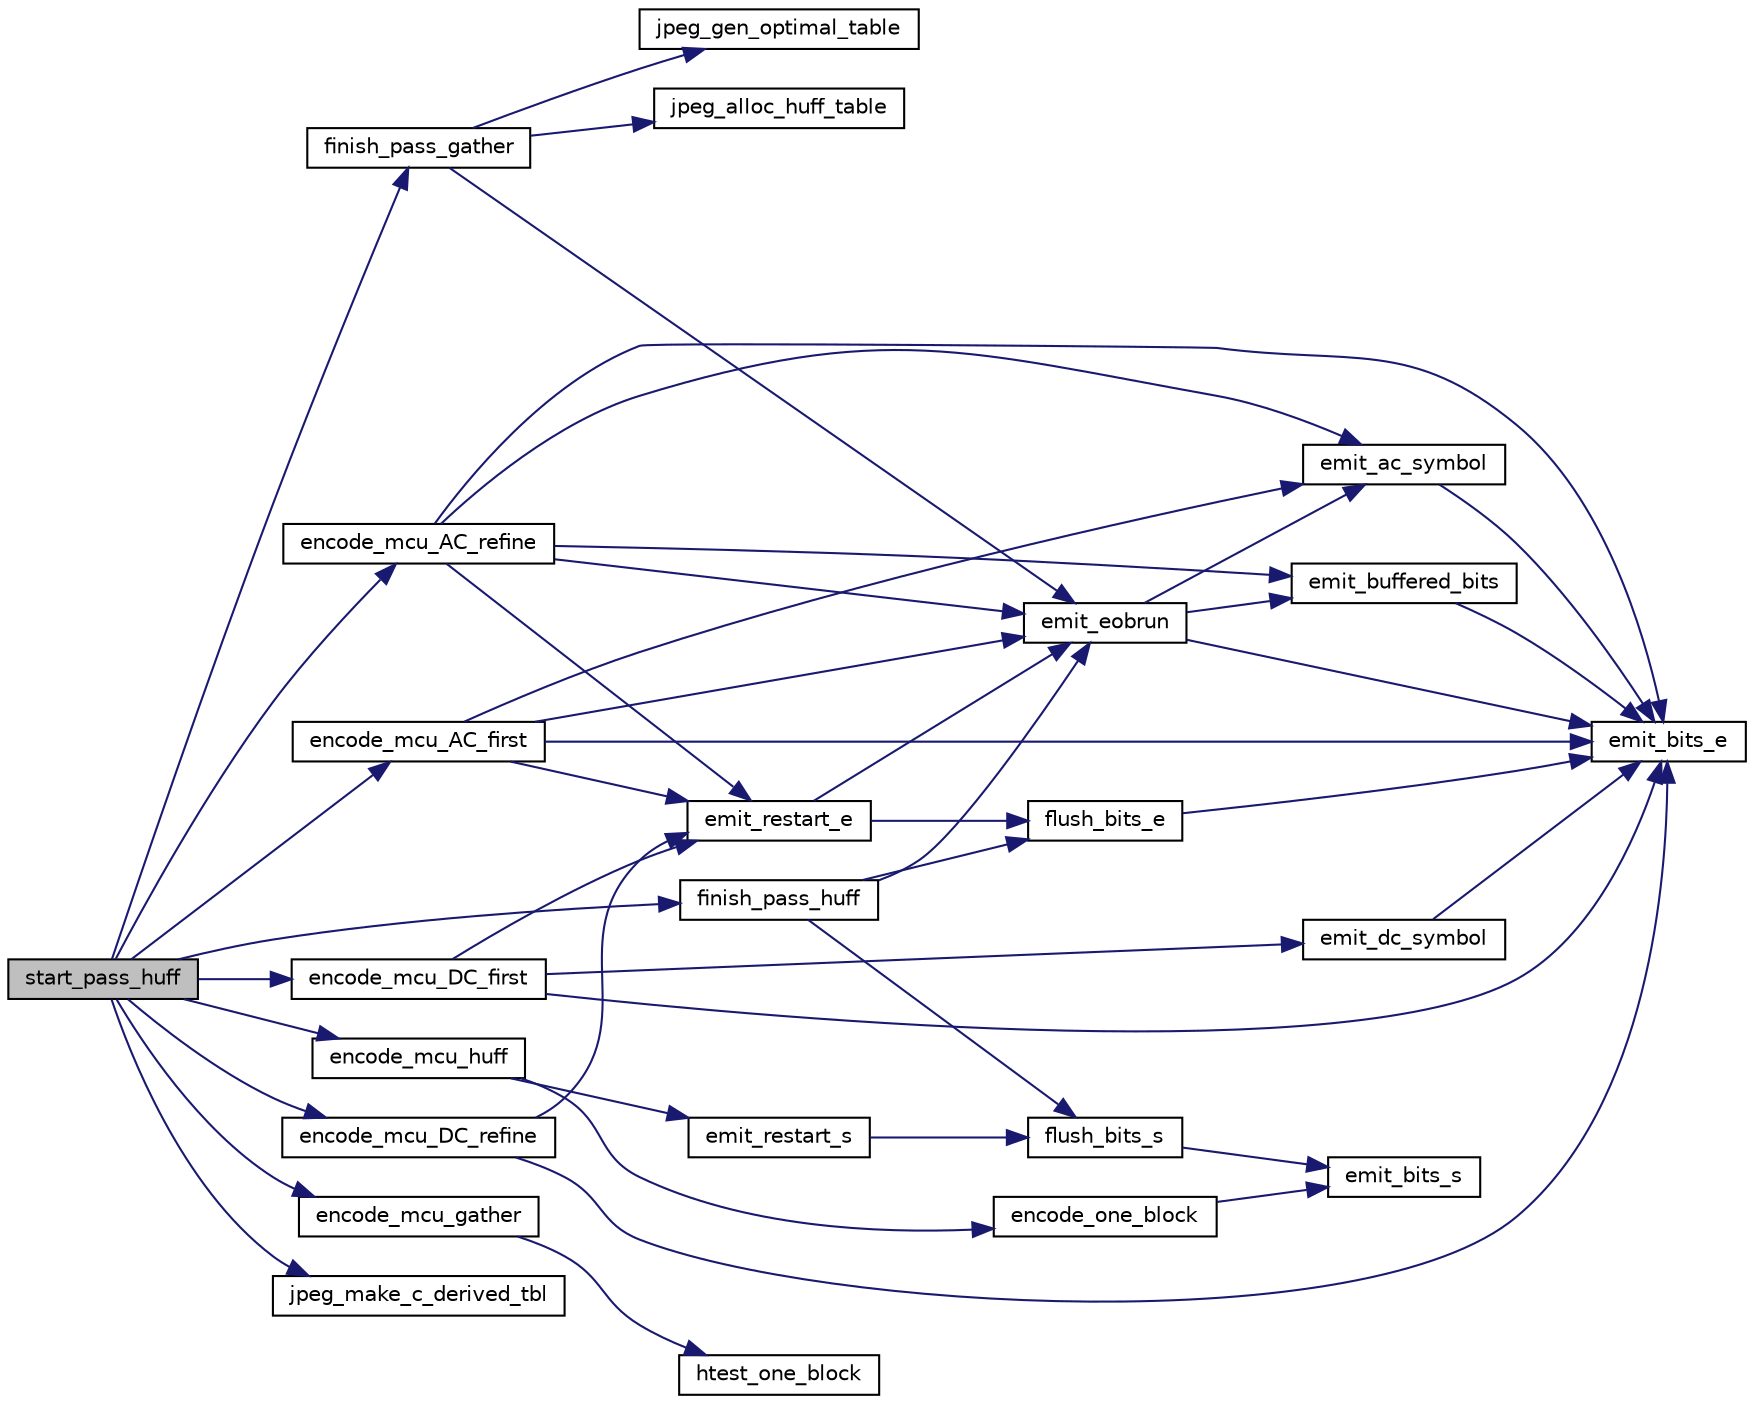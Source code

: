 digraph "start_pass_huff"
{
 // LATEX_PDF_SIZE
  bgcolor="transparent";
  edge [fontname="Helvetica",fontsize="10",labelfontname="Helvetica",labelfontsize="10"];
  node [fontname="Helvetica",fontsize="10",shape=record];
  rankdir="LR";
  Node304 [label="start_pass_huff",height=0.2,width=0.4,color="black", fillcolor="grey75", style="filled", fontcolor="black",tooltip=" "];
  Node304 -> Node305 [color="midnightblue",fontsize="10",style="solid",fontname="Helvetica"];
  Node305 [label="finish_pass_gather",height=0.2,width=0.4,color="black",URL="$jchuff_8c.html#a92d1ffa5f916814234009ccd220ef6da",tooltip=" "];
  Node305 -> Node306 [color="midnightblue",fontsize="10",style="solid",fontname="Helvetica"];
  Node306 [label="emit_eobrun",height=0.2,width=0.4,color="black",URL="$jchuff_8c.html#abc3f63e0a0443dabc0b9a520f8e50292",tooltip=" "];
  Node306 -> Node307 [color="midnightblue",fontsize="10",style="solid",fontname="Helvetica"];
  Node307 [label="emit_ac_symbol",height=0.2,width=0.4,color="black",URL="$jchuff_8c.html#a07823ab39ef8578973b1bd8e09384350",tooltip=" "];
  Node307 -> Node308 [color="midnightblue",fontsize="10",style="solid",fontname="Helvetica"];
  Node308 [label="emit_bits_e",height=0.2,width=0.4,color="black",URL="$jchuff_8c.html#a944ee3875180fbb90badf7c2be7f369d",tooltip=" "];
  Node306 -> Node308 [color="midnightblue",fontsize="10",style="solid",fontname="Helvetica"];
  Node306 -> Node309 [color="midnightblue",fontsize="10",style="solid",fontname="Helvetica"];
  Node309 [label="emit_buffered_bits",height=0.2,width=0.4,color="black",URL="$jchuff_8c.html#ab4ebe43b6d989c78ef8f216f31c03abf",tooltip=" "];
  Node309 -> Node308 [color="midnightblue",fontsize="10",style="solid",fontname="Helvetica"];
  Node305 -> Node310 [color="midnightblue",fontsize="10",style="solid",fontname="Helvetica"];
  Node310 [label="jpeg_alloc_huff_table",height=0.2,width=0.4,color="black",URL="$jcomapi_8c.html#af6d023a98d48599258237efa5cc82abf",tooltip=" "];
  Node305 -> Node311 [color="midnightblue",fontsize="10",style="solid",fontname="Helvetica"];
  Node311 [label="jpeg_gen_optimal_table",height=0.2,width=0.4,color="black",URL="$jchuff_8c.html#a3f40436fc5d3ec20e1124b84e3256b93",tooltip=" "];
  Node304 -> Node312 [color="midnightblue",fontsize="10",style="solid",fontname="Helvetica"];
  Node312 [label="finish_pass_huff",height=0.2,width=0.4,color="black",URL="$jchuff_8c.html#ab0f7f271927d5e929992cc4b3af7b131",tooltip=" "];
  Node312 -> Node306 [color="midnightblue",fontsize="10",style="solid",fontname="Helvetica"];
  Node312 -> Node313 [color="midnightblue",fontsize="10",style="solid",fontname="Helvetica"];
  Node313 [label="flush_bits_e",height=0.2,width=0.4,color="black",URL="$jchuff_8c.html#abdbb7e0ce2efb140d6616e2d75d81fa8",tooltip=" "];
  Node313 -> Node308 [color="midnightblue",fontsize="10",style="solid",fontname="Helvetica"];
  Node312 -> Node314 [color="midnightblue",fontsize="10",style="solid",fontname="Helvetica"];
  Node314 [label="flush_bits_s",height=0.2,width=0.4,color="black",URL="$jchuff_8c.html#a9ebdfb0237e6c84aaa1f545d17fd7b9a",tooltip=" "];
  Node314 -> Node315 [color="midnightblue",fontsize="10",style="solid",fontname="Helvetica"];
  Node315 [label="emit_bits_s",height=0.2,width=0.4,color="black",URL="$jchuff_8c.html#a983ea6fc417f30e6f14df9c9401aa7d9",tooltip=" "];
  Node304 -> Node316 [color="midnightblue",fontsize="10",style="solid",fontname="Helvetica"];
  Node316 [label="encode_mcu_DC_first",height=0.2,width=0.4,color="black",URL="$jchuff_8c.html#a2303fadff5a0fb6bdaa06eb03131d87e",tooltip=" "];
  Node316 -> Node317 [color="midnightblue",fontsize="10",style="solid",fontname="Helvetica"];
  Node317 [label="emit_restart_e",height=0.2,width=0.4,color="black",URL="$jchuff_8c.html#a7888c7247d6425c291c2045cf3b84413",tooltip=" "];
  Node317 -> Node306 [color="midnightblue",fontsize="10",style="solid",fontname="Helvetica"];
  Node317 -> Node313 [color="midnightblue",fontsize="10",style="solid",fontname="Helvetica"];
  Node316 -> Node318 [color="midnightblue",fontsize="10",style="solid",fontname="Helvetica"];
  Node318 [label="emit_dc_symbol",height=0.2,width=0.4,color="black",URL="$jchuff_8c.html#aa484dfda1354fdf7945cf110dbf8e7ef",tooltip=" "];
  Node318 -> Node308 [color="midnightblue",fontsize="10",style="solid",fontname="Helvetica"];
  Node316 -> Node308 [color="midnightblue",fontsize="10",style="solid",fontname="Helvetica"];
  Node304 -> Node319 [color="midnightblue",fontsize="10",style="solid",fontname="Helvetica"];
  Node319 [label="encode_mcu_AC_first",height=0.2,width=0.4,color="black",URL="$jchuff_8c.html#a16f93bf9ad174d1e43f92a6844ba56f5",tooltip=" "];
  Node319 -> Node317 [color="midnightblue",fontsize="10",style="solid",fontname="Helvetica"];
  Node319 -> Node306 [color="midnightblue",fontsize="10",style="solid",fontname="Helvetica"];
  Node319 -> Node307 [color="midnightblue",fontsize="10",style="solid",fontname="Helvetica"];
  Node319 -> Node308 [color="midnightblue",fontsize="10",style="solid",fontname="Helvetica"];
  Node304 -> Node320 [color="midnightblue",fontsize="10",style="solid",fontname="Helvetica"];
  Node320 [label="encode_mcu_DC_refine",height=0.2,width=0.4,color="black",URL="$jchuff_8c.html#a668250087105455338e97ba0f612c700",tooltip=" "];
  Node320 -> Node317 [color="midnightblue",fontsize="10",style="solid",fontname="Helvetica"];
  Node320 -> Node308 [color="midnightblue",fontsize="10",style="solid",fontname="Helvetica"];
  Node304 -> Node321 [color="midnightblue",fontsize="10",style="solid",fontname="Helvetica"];
  Node321 [label="encode_mcu_AC_refine",height=0.2,width=0.4,color="black",URL="$jchuff_8c.html#af22cdbc60163714d02c04ed18d0fcc75",tooltip=" "];
  Node321 -> Node317 [color="midnightblue",fontsize="10",style="solid",fontname="Helvetica"];
  Node321 -> Node306 [color="midnightblue",fontsize="10",style="solid",fontname="Helvetica"];
  Node321 -> Node307 [color="midnightblue",fontsize="10",style="solid",fontname="Helvetica"];
  Node321 -> Node309 [color="midnightblue",fontsize="10",style="solid",fontname="Helvetica"];
  Node321 -> Node308 [color="midnightblue",fontsize="10",style="solid",fontname="Helvetica"];
  Node304 -> Node322 [color="midnightblue",fontsize="10",style="solid",fontname="Helvetica"];
  Node322 [label="encode_mcu_gather",height=0.2,width=0.4,color="black",URL="$jchuff_8c.html#a2d8ec90784ce5332ac0053b710d2059a",tooltip=" "];
  Node322 -> Node323 [color="midnightblue",fontsize="10",style="solid",fontname="Helvetica"];
  Node323 [label="htest_one_block",height=0.2,width=0.4,color="black",URL="$jchuff_8c.html#a047d325de5ab123028c4489c07c4db64",tooltip=" "];
  Node304 -> Node324 [color="midnightblue",fontsize="10",style="solid",fontname="Helvetica"];
  Node324 [label="encode_mcu_huff",height=0.2,width=0.4,color="black",URL="$jchuff_8c.html#a5f17abbb322e422572e38aba28612a65",tooltip=" "];
  Node324 -> Node325 [color="midnightblue",fontsize="10",style="solid",fontname="Helvetica"];
  Node325 [label="emit_restart_s",height=0.2,width=0.4,color="black",URL="$jchuff_8c.html#aecff50ce6a282e0621ac01cfcf8f1f4d",tooltip=" "];
  Node325 -> Node314 [color="midnightblue",fontsize="10",style="solid",fontname="Helvetica"];
  Node324 -> Node326 [color="midnightblue",fontsize="10",style="solid",fontname="Helvetica"];
  Node326 [label="encode_one_block",height=0.2,width=0.4,color="black",URL="$jchuff_8c.html#ace50da25851d39478557d1cc19365f21",tooltip=" "];
  Node326 -> Node315 [color="midnightblue",fontsize="10",style="solid",fontname="Helvetica"];
  Node304 -> Node327 [color="midnightblue",fontsize="10",style="solid",fontname="Helvetica"];
  Node327 [label="jpeg_make_c_derived_tbl",height=0.2,width=0.4,color="black",URL="$jchuff_8c.html#a6ba6c9dfe4c088663cdde4f09eaf11e8",tooltip=" "];
}
